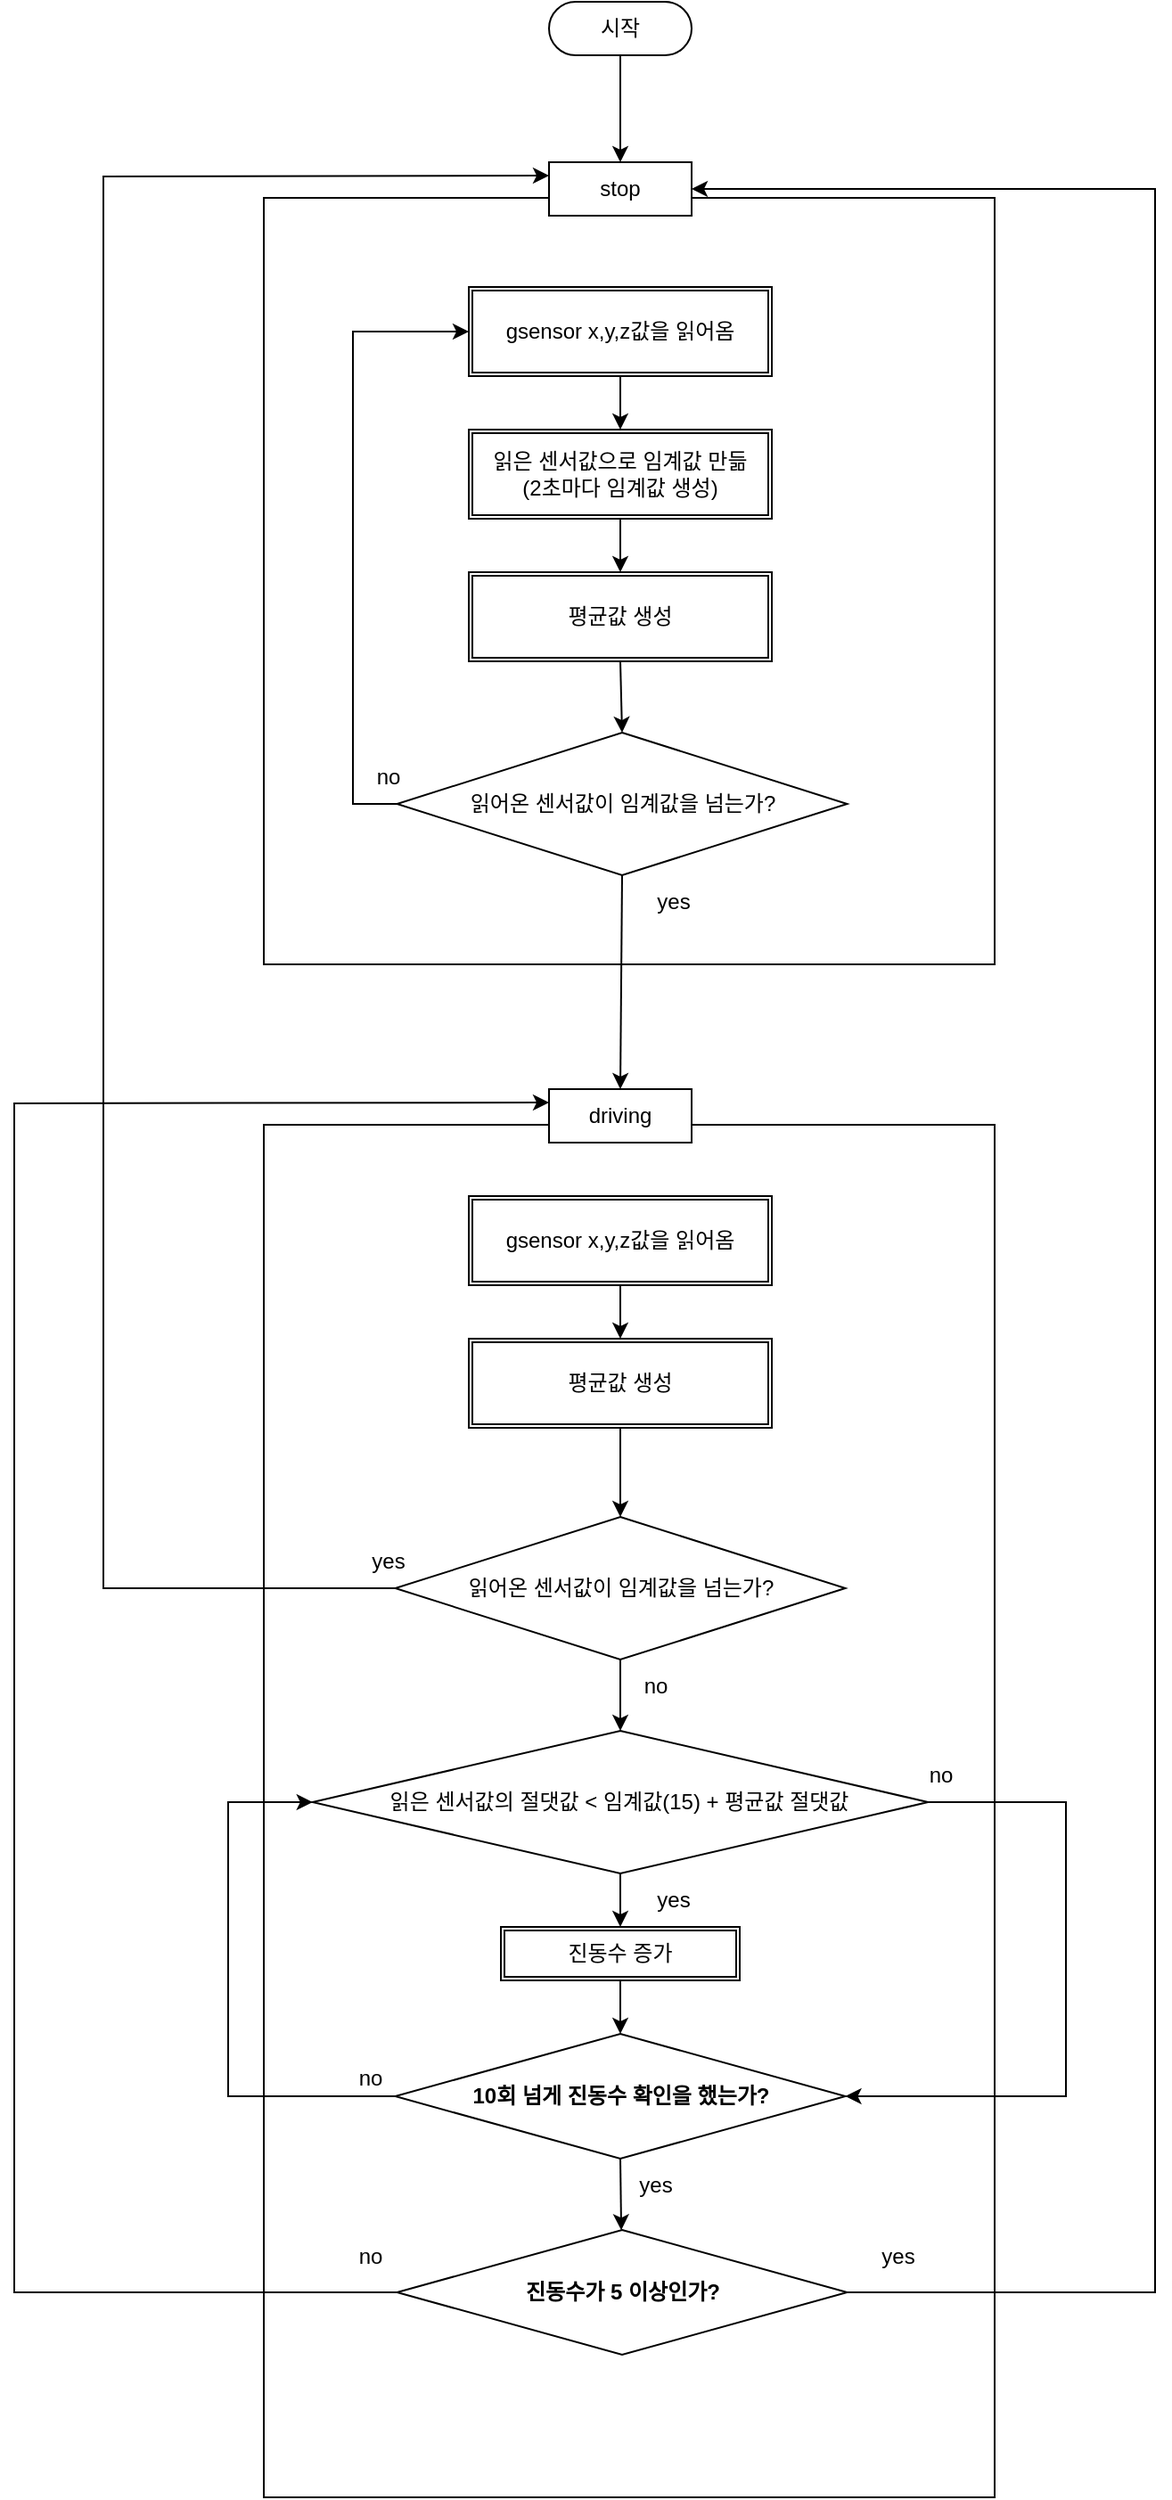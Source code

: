 <mxfile version="21.7.0" type="github">
  <diagram name="페이지-1" id="oQ_E0A7s6T6FkY0RD8KC">
    <mxGraphModel dx="1050" dy="574" grid="1" gridSize="10" guides="1" tooltips="1" connect="1" arrows="1" fold="1" page="1" pageScale="1" pageWidth="1100" pageHeight="850" math="0" shadow="0">
      <root>
        <mxCell id="0" />
        <mxCell id="1" parent="0" />
        <mxCell id="wfGHzyT16Ka-MV8CcUUe-1" value="시작" style="html=1;dashed=0;whiteSpace=wrap;shape=mxgraph.dfd.start" vertex="1" parent="1">
          <mxGeometry x="400" y="50" width="80" height="30" as="geometry" />
        </mxCell>
        <mxCell id="wfGHzyT16Ka-MV8CcUUe-3" value="" style="rounded=0;whiteSpace=wrap;html=1;" vertex="1" parent="1">
          <mxGeometry x="240" y="160" width="410" height="430" as="geometry" />
        </mxCell>
        <mxCell id="wfGHzyT16Ka-MV8CcUUe-2" value="stop" style="rounded=0;whiteSpace=wrap;html=1;" vertex="1" parent="1">
          <mxGeometry x="400" y="140" width="80" height="30" as="geometry" />
        </mxCell>
        <mxCell id="wfGHzyT16Ka-MV8CcUUe-5" value="" style="endArrow=classic;html=1;rounded=0;exitX=0.5;exitY=0.5;exitDx=0;exitDy=15;exitPerimeter=0;entryX=0.5;entryY=0;entryDx=0;entryDy=0;" edge="1" parent="1" source="wfGHzyT16Ka-MV8CcUUe-1" target="wfGHzyT16Ka-MV8CcUUe-2">
          <mxGeometry width="50" height="50" relative="1" as="geometry">
            <mxPoint x="530" y="110" as="sourcePoint" />
            <mxPoint x="580" y="60" as="targetPoint" />
          </mxGeometry>
        </mxCell>
        <mxCell id="wfGHzyT16Ka-MV8CcUUe-6" value="gsensor x,y,z값을 읽어옴" style="shape=ext;double=1;rounded=0;whiteSpace=wrap;html=1;fillColor=default;" vertex="1" parent="1">
          <mxGeometry x="355" y="210" width="170" height="50" as="geometry" />
        </mxCell>
        <mxCell id="wfGHzyT16Ka-MV8CcUUe-7" value="읽은 센서값으로 임계값 만듦&lt;br&gt;(2초마다 임계값 생성)" style="shape=ext;double=1;rounded=0;whiteSpace=wrap;html=1;" vertex="1" parent="1">
          <mxGeometry x="355" y="290" width="170" height="50" as="geometry" />
        </mxCell>
        <mxCell id="wfGHzyT16Ka-MV8CcUUe-8" value="평균값 생성" style="shape=ext;double=1;rounded=0;whiteSpace=wrap;html=1;" vertex="1" parent="1">
          <mxGeometry x="355" y="370" width="170" height="50" as="geometry" />
        </mxCell>
        <mxCell id="wfGHzyT16Ka-MV8CcUUe-9" value="읽어온 센서값이 임계값을 넘는가?" style="rhombus;whiteSpace=wrap;html=1;" vertex="1" parent="1">
          <mxGeometry x="314.75" y="460" width="252.5" height="80" as="geometry" />
        </mxCell>
        <mxCell id="wfGHzyT16Ka-MV8CcUUe-11" value="" style="endArrow=classic;html=1;rounded=0;exitX=0;exitY=0.5;exitDx=0;exitDy=0;entryX=0;entryY=0.5;entryDx=0;entryDy=0;" edge="1" parent="1" source="wfGHzyT16Ka-MV8CcUUe-9" target="wfGHzyT16Ka-MV8CcUUe-6">
          <mxGeometry width="50" height="50" relative="1" as="geometry">
            <mxPoint x="310" y="470" as="sourcePoint" />
            <mxPoint x="360" y="420" as="targetPoint" />
            <Array as="points">
              <mxPoint x="290" y="500" />
              <mxPoint x="290" y="235" />
            </Array>
          </mxGeometry>
        </mxCell>
        <mxCell id="wfGHzyT16Ka-MV8CcUUe-12" value="no" style="text;html=1;strokeColor=none;fillColor=none;align=center;verticalAlign=middle;whiteSpace=wrap;rounded=0;" vertex="1" parent="1">
          <mxGeometry x="280" y="470" width="60" height="30" as="geometry" />
        </mxCell>
        <mxCell id="wfGHzyT16Ka-MV8CcUUe-15" value="" style="rounded=0;whiteSpace=wrap;html=1;" vertex="1" parent="1">
          <mxGeometry x="240" y="680" width="410" height="770" as="geometry" />
        </mxCell>
        <mxCell id="wfGHzyT16Ka-MV8CcUUe-16" value="driving" style="rounded=0;whiteSpace=wrap;html=1;" vertex="1" parent="1">
          <mxGeometry x="400" y="660" width="80" height="30" as="geometry" />
        </mxCell>
        <mxCell id="wfGHzyT16Ka-MV8CcUUe-17" value="" style="endArrow=classic;html=1;rounded=0;exitX=0.5;exitY=1;exitDx=0;exitDy=0;" edge="1" parent="1" source="wfGHzyT16Ka-MV8CcUUe-9">
          <mxGeometry width="50" height="50" relative="1" as="geometry">
            <mxPoint x="520" y="580" as="sourcePoint" />
            <mxPoint x="440" y="660" as="targetPoint" />
          </mxGeometry>
        </mxCell>
        <mxCell id="wfGHzyT16Ka-MV8CcUUe-18" value="" style="endArrow=classic;html=1;rounded=0;exitX=0.5;exitY=1;exitDx=0;exitDy=0;entryX=0.5;entryY=0;entryDx=0;entryDy=0;" edge="1" parent="1" source="wfGHzyT16Ka-MV8CcUUe-6" target="wfGHzyT16Ka-MV8CcUUe-7">
          <mxGeometry width="50" height="50" relative="1" as="geometry">
            <mxPoint x="600" y="290" as="sourcePoint" />
            <mxPoint x="650" y="240" as="targetPoint" />
          </mxGeometry>
        </mxCell>
        <mxCell id="wfGHzyT16Ka-MV8CcUUe-19" value="" style="endArrow=classic;html=1;rounded=0;exitX=0.5;exitY=1;exitDx=0;exitDy=0;" edge="1" parent="1" source="wfGHzyT16Ka-MV8CcUUe-7" target="wfGHzyT16Ka-MV8CcUUe-8">
          <mxGeometry width="50" height="50" relative="1" as="geometry">
            <mxPoint x="560" y="320" as="sourcePoint" />
            <mxPoint x="610" y="270" as="targetPoint" />
          </mxGeometry>
        </mxCell>
        <mxCell id="wfGHzyT16Ka-MV8CcUUe-20" value="" style="endArrow=classic;html=1;rounded=0;exitX=0.5;exitY=1;exitDx=0;exitDy=0;entryX=0.5;entryY=0;entryDx=0;entryDy=0;" edge="1" parent="1" source="wfGHzyT16Ka-MV8CcUUe-8" target="wfGHzyT16Ka-MV8CcUUe-9">
          <mxGeometry width="50" height="50" relative="1" as="geometry">
            <mxPoint x="560" y="460" as="sourcePoint" />
            <mxPoint x="610" y="410" as="targetPoint" />
          </mxGeometry>
        </mxCell>
        <mxCell id="wfGHzyT16Ka-MV8CcUUe-23" value="gsensor x,y,z값을 읽어옴" style="shape=ext;double=1;rounded=0;whiteSpace=wrap;html=1;" vertex="1" parent="1">
          <mxGeometry x="355" y="720" width="170" height="50" as="geometry" />
        </mxCell>
        <mxCell id="wfGHzyT16Ka-MV8CcUUe-24" value="읽어온 센서값이 임계값을 넘는가?" style="rhombus;whiteSpace=wrap;html=1;" vertex="1" parent="1">
          <mxGeometry x="313.75" y="900" width="252.5" height="80" as="geometry" />
        </mxCell>
        <mxCell id="wfGHzyT16Ka-MV8CcUUe-25" value="평균값 생성" style="shape=ext;double=1;rounded=0;whiteSpace=wrap;html=1;" vertex="1" parent="1">
          <mxGeometry x="355" y="800" width="170" height="50" as="geometry" />
        </mxCell>
        <mxCell id="wfGHzyT16Ka-MV8CcUUe-26" value="" style="endArrow=classic;html=1;rounded=0;exitX=0;exitY=0.5;exitDx=0;exitDy=0;entryX=0;entryY=0.25;entryDx=0;entryDy=0;" edge="1" parent="1" source="wfGHzyT16Ka-MV8CcUUe-24" target="wfGHzyT16Ka-MV8CcUUe-2">
          <mxGeometry width="50" height="50" relative="1" as="geometry">
            <mxPoint x="340" y="920" as="sourcePoint" />
            <mxPoint x="390" y="870" as="targetPoint" />
            <Array as="points">
              <mxPoint x="290" y="940" />
              <mxPoint x="150" y="940" />
              <mxPoint x="150" y="148" />
            </Array>
          </mxGeometry>
        </mxCell>
        <mxCell id="wfGHzyT16Ka-MV8CcUUe-27" value="yes" style="text;html=1;strokeColor=none;fillColor=none;align=center;verticalAlign=middle;whiteSpace=wrap;rounded=0;" vertex="1" parent="1">
          <mxGeometry x="280" y="910" width="60" height="30" as="geometry" />
        </mxCell>
        <mxCell id="wfGHzyT16Ka-MV8CcUUe-28" value="" style="endArrow=classic;html=1;rounded=0;exitX=0.5;exitY=1;exitDx=0;exitDy=0;" edge="1" parent="1" source="wfGHzyT16Ka-MV8CcUUe-23" target="wfGHzyT16Ka-MV8CcUUe-25">
          <mxGeometry width="50" height="50" relative="1" as="geometry">
            <mxPoint x="570" y="800" as="sourcePoint" />
            <mxPoint x="620" y="750" as="targetPoint" />
          </mxGeometry>
        </mxCell>
        <mxCell id="wfGHzyT16Ka-MV8CcUUe-29" value="" style="endArrow=classic;html=1;rounded=0;exitX=0.5;exitY=1;exitDx=0;exitDy=0;entryX=0.5;entryY=0;entryDx=0;entryDy=0;" edge="1" parent="1" source="wfGHzyT16Ka-MV8CcUUe-25" target="wfGHzyT16Ka-MV8CcUUe-24">
          <mxGeometry width="50" height="50" relative="1" as="geometry">
            <mxPoint x="560" y="870" as="sourcePoint" />
            <mxPoint x="610" y="820" as="targetPoint" />
          </mxGeometry>
        </mxCell>
        <mxCell id="wfGHzyT16Ka-MV8CcUUe-30" value="yes" style="text;html=1;strokeColor=none;fillColor=none;align=center;verticalAlign=middle;whiteSpace=wrap;rounded=0;" vertex="1" parent="1">
          <mxGeometry x="440" y="540" width="60" height="30" as="geometry" />
        </mxCell>
        <mxCell id="wfGHzyT16Ka-MV8CcUUe-31" value="읽은 센서값의 절댓값 &amp;lt; 임계값(15) + 평균값 절댓값" style="rhombus;whiteSpace=wrap;html=1;" vertex="1" parent="1">
          <mxGeometry x="267.38" y="1020" width="345.25" height="80" as="geometry" />
        </mxCell>
        <mxCell id="wfGHzyT16Ka-MV8CcUUe-33" value="진동수 증가" style="shape=ext;double=1;rounded=0;whiteSpace=wrap;html=1;" vertex="1" parent="1">
          <mxGeometry x="373" y="1130" width="134" height="30" as="geometry" />
        </mxCell>
        <mxCell id="wfGHzyT16Ka-MV8CcUUe-34" value="10회 넘게 진동수 확인을 했는가?" style="rhombus;whiteSpace=wrap;html=1;fontStyle=1" vertex="1" parent="1">
          <mxGeometry x="313.75" y="1190" width="252.5" height="70" as="geometry" />
        </mxCell>
        <mxCell id="wfGHzyT16Ka-MV8CcUUe-35" value="" style="endArrow=classic;html=1;rounded=0;exitX=0;exitY=0.5;exitDx=0;exitDy=0;entryX=0;entryY=0.5;entryDx=0;entryDy=0;" edge="1" parent="1" source="wfGHzyT16Ka-MV8CcUUe-34" target="wfGHzyT16Ka-MV8CcUUe-31">
          <mxGeometry width="50" height="50" relative="1" as="geometry">
            <mxPoint x="580" y="1160" as="sourcePoint" />
            <mxPoint x="630" y="1110" as="targetPoint" />
            <Array as="points">
              <mxPoint x="220" y="1225" />
              <mxPoint x="220" y="1060" />
            </Array>
          </mxGeometry>
        </mxCell>
        <mxCell id="wfGHzyT16Ka-MV8CcUUe-36" value="no" style="text;html=1;strokeColor=none;fillColor=none;align=center;verticalAlign=middle;whiteSpace=wrap;rounded=0;" vertex="1" parent="1">
          <mxGeometry x="270" y="1200" width="60" height="30" as="geometry" />
        </mxCell>
        <mxCell id="wfGHzyT16Ka-MV8CcUUe-37" value="" style="endArrow=classic;html=1;rounded=0;exitX=0.5;exitY=1;exitDx=0;exitDy=0;entryX=0.5;entryY=0;entryDx=0;entryDy=0;" edge="1" parent="1" source="wfGHzyT16Ka-MV8CcUUe-24" target="wfGHzyT16Ka-MV8CcUUe-31">
          <mxGeometry width="50" height="50" relative="1" as="geometry">
            <mxPoint x="570" y="990" as="sourcePoint" />
            <mxPoint x="620" y="940" as="targetPoint" />
          </mxGeometry>
        </mxCell>
        <mxCell id="wfGHzyT16Ka-MV8CcUUe-38" value="no" style="text;html=1;strokeColor=none;fillColor=none;align=center;verticalAlign=middle;whiteSpace=wrap;rounded=0;" vertex="1" parent="1">
          <mxGeometry x="430" y="980" width="60" height="30" as="geometry" />
        </mxCell>
        <mxCell id="wfGHzyT16Ka-MV8CcUUe-39" value="" style="endArrow=classic;html=1;rounded=0;exitX=0.5;exitY=1;exitDx=0;exitDy=0;entryX=0.5;entryY=0;entryDx=0;entryDy=0;" edge="1" parent="1" source="wfGHzyT16Ka-MV8CcUUe-31" target="wfGHzyT16Ka-MV8CcUUe-33">
          <mxGeometry width="50" height="50" relative="1" as="geometry">
            <mxPoint x="580" y="1130" as="sourcePoint" />
            <mxPoint x="630" y="1080" as="targetPoint" />
          </mxGeometry>
        </mxCell>
        <mxCell id="wfGHzyT16Ka-MV8CcUUe-40" value="" style="endArrow=classic;html=1;rounded=0;exitX=0.5;exitY=1;exitDx=0;exitDy=0;entryX=0.5;entryY=0;entryDx=0;entryDy=0;" edge="1" parent="1" source="wfGHzyT16Ka-MV8CcUUe-33" target="wfGHzyT16Ka-MV8CcUUe-34">
          <mxGeometry width="50" height="50" relative="1" as="geometry">
            <mxPoint x="540" y="1150" as="sourcePoint" />
            <mxPoint x="590" y="1100" as="targetPoint" />
          </mxGeometry>
        </mxCell>
        <mxCell id="wfGHzyT16Ka-MV8CcUUe-41" value="yes" style="text;html=1;strokeColor=none;fillColor=none;align=center;verticalAlign=middle;whiteSpace=wrap;rounded=0;" vertex="1" parent="1">
          <mxGeometry x="440" y="1100" width="60" height="30" as="geometry" />
        </mxCell>
        <mxCell id="wfGHzyT16Ka-MV8CcUUe-42" value="" style="endArrow=classic;html=1;rounded=0;exitX=1;exitY=0.5;exitDx=0;exitDy=0;entryX=1;entryY=0.5;entryDx=0;entryDy=0;" edge="1" parent="1" source="wfGHzyT16Ka-MV8CcUUe-31" target="wfGHzyT16Ka-MV8CcUUe-34">
          <mxGeometry width="50" height="50" relative="1" as="geometry">
            <mxPoint x="560" y="1130" as="sourcePoint" />
            <mxPoint x="610" y="1080" as="targetPoint" />
            <Array as="points">
              <mxPoint x="690" y="1060" />
              <mxPoint x="690" y="1225" />
            </Array>
          </mxGeometry>
        </mxCell>
        <mxCell id="wfGHzyT16Ka-MV8CcUUe-43" value="no" style="text;html=1;strokeColor=none;fillColor=none;align=center;verticalAlign=middle;whiteSpace=wrap;rounded=0;" vertex="1" parent="1">
          <mxGeometry x="590" y="1030" width="60" height="30" as="geometry" />
        </mxCell>
        <mxCell id="wfGHzyT16Ka-MV8CcUUe-44" value="진동수가 5 이상인가?" style="rhombus;whiteSpace=wrap;html=1;fontStyle=1" vertex="1" parent="1">
          <mxGeometry x="314.75" y="1300" width="252.5" height="70" as="geometry" />
        </mxCell>
        <mxCell id="wfGHzyT16Ka-MV8CcUUe-45" value="" style="endArrow=classic;html=1;rounded=0;exitX=0.5;exitY=1;exitDx=0;exitDy=0;" edge="1" parent="1" source="wfGHzyT16Ka-MV8CcUUe-34" target="wfGHzyT16Ka-MV8CcUUe-44">
          <mxGeometry width="50" height="50" relative="1" as="geometry">
            <mxPoint x="550" y="1330" as="sourcePoint" />
            <mxPoint x="600" y="1280" as="targetPoint" />
          </mxGeometry>
        </mxCell>
        <mxCell id="wfGHzyT16Ka-MV8CcUUe-46" value="yes" style="text;html=1;strokeColor=none;fillColor=none;align=center;verticalAlign=middle;whiteSpace=wrap;rounded=0;" vertex="1" parent="1">
          <mxGeometry x="430" y="1260" width="60" height="30" as="geometry" />
        </mxCell>
        <mxCell id="wfGHzyT16Ka-MV8CcUUe-47" value="" style="endArrow=classic;html=1;rounded=0;exitX=1;exitY=0.5;exitDx=0;exitDy=0;entryX=1;entryY=0.5;entryDx=0;entryDy=0;" edge="1" parent="1" source="wfGHzyT16Ka-MV8CcUUe-44" target="wfGHzyT16Ka-MV8CcUUe-2">
          <mxGeometry width="50" height="50" relative="1" as="geometry">
            <mxPoint x="590" y="1330" as="sourcePoint" />
            <mxPoint x="640" y="1280" as="targetPoint" />
            <Array as="points">
              <mxPoint x="740" y="1335" />
              <mxPoint x="740" y="155" />
            </Array>
          </mxGeometry>
        </mxCell>
        <mxCell id="wfGHzyT16Ka-MV8CcUUe-48" value="yes" style="text;html=1;strokeColor=none;fillColor=none;align=center;verticalAlign=middle;whiteSpace=wrap;rounded=0;" vertex="1" parent="1">
          <mxGeometry x="566.25" y="1300" width="60" height="30" as="geometry" />
        </mxCell>
        <mxCell id="wfGHzyT16Ka-MV8CcUUe-50" value="" style="endArrow=classic;html=1;rounded=0;exitX=0;exitY=0.5;exitDx=0;exitDy=0;entryX=0;entryY=0.25;entryDx=0;entryDy=0;" edge="1" parent="1" source="wfGHzyT16Ka-MV8CcUUe-44" target="wfGHzyT16Ka-MV8CcUUe-16">
          <mxGeometry width="50" height="50" relative="1" as="geometry">
            <mxPoint x="300" y="1300" as="sourcePoint" />
            <mxPoint x="350" y="1250" as="targetPoint" />
            <Array as="points">
              <mxPoint x="100" y="1335" />
              <mxPoint x="100" y="668" />
            </Array>
          </mxGeometry>
        </mxCell>
        <mxCell id="wfGHzyT16Ka-MV8CcUUe-51" value="no" style="text;html=1;strokeColor=none;fillColor=none;align=center;verticalAlign=middle;whiteSpace=wrap;rounded=0;" vertex="1" parent="1">
          <mxGeometry x="270" y="1300" width="60" height="30" as="geometry" />
        </mxCell>
      </root>
    </mxGraphModel>
  </diagram>
</mxfile>
